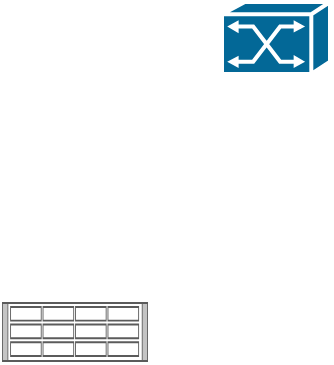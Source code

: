 <mxfile version="24.4.12" type="github">
  <diagram name="第 1 页" id="Xhv4VDSsPqRPGNAzkeZY">
    <mxGraphModel dx="794" dy="534" grid="1" gridSize="10" guides="1" tooltips="1" connect="1" arrows="1" fold="1" page="1" pageScale="1" pageWidth="1654" pageHeight="2336" math="0" shadow="0">
      <root>
        <mxCell id="0" />
        <mxCell id="1" parent="0" />
        <mxCell id="tHSjwurjkYHsTCEM8UBL-1" value="" style="shape=mxgraph.cisco.switches.atm_switch;sketch=0;html=1;pointerEvents=1;dashed=0;fillColor=#036897;strokeColor=#ffffff;strokeWidth=2;verticalLabelPosition=bottom;verticalAlign=top;align=center;outlineConnect=0;" vertex="1" parent="1">
          <mxGeometry x="190" y="1470" width="54" height="36" as="geometry" />
        </mxCell>
        <mxCell id="tHSjwurjkYHsTCEM8UBL-27" value="" style="shape=mxgraph.rack.ibm.ibm_x3630_m3;html=1;labelPosition=right;align=left;spacingLeft=15;dashed=0;shadow=0;fillColor=#ffffff;" vertex="1" parent="1">
          <mxGeometry x="80" y="1620" width="73" height="30" as="geometry" />
        </mxCell>
      </root>
    </mxGraphModel>
  </diagram>
</mxfile>
